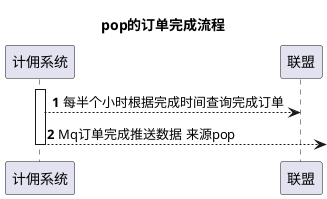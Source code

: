 @startuml
autonumber

title pop的订单完成流程

activate 计佣系统

计佣系统-->联盟:每半个小时根据完成时间查询完成订单

计佣系统-->]:Mq订单完成推送数据 来源pop

deactivate 计佣系统


@enduml